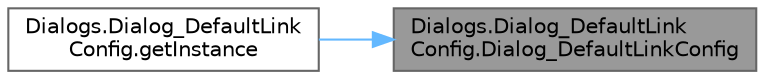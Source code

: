 digraph "Dialogs.Dialog_DefaultLinkConfig.Dialog_DefaultLinkConfig"
{
 // LATEX_PDF_SIZE
  bgcolor="transparent";
  edge [fontname=Helvetica,fontsize=10,labelfontname=Helvetica,labelfontsize=10];
  node [fontname=Helvetica,fontsize=10,shape=box,height=0.2,width=0.4];
  rankdir="RL";
  Node1 [id="Node000001",label="Dialogs.Dialog_DefaultLink\lConfig.Dialog_DefaultLinkConfig",height=0.2,width=0.4,color="gray40", fillcolor="grey60", style="filled", fontcolor="black",tooltip=" "];
  Node1 -> Node2 [id="edge1_Node000001_Node000002",dir="back",color="steelblue1",style="solid",tooltip=" "];
  Node2 [id="Node000002",label="Dialogs.Dialog_DefaultLink\lConfig.getInstance",height=0.2,width=0.4,color="grey40", fillcolor="white", style="filled",URL="$class_dialogs_1_1_dialog___default_link_config.html#aca13eca2a360dd0d04489e809b04a000",tooltip=" "];
}
